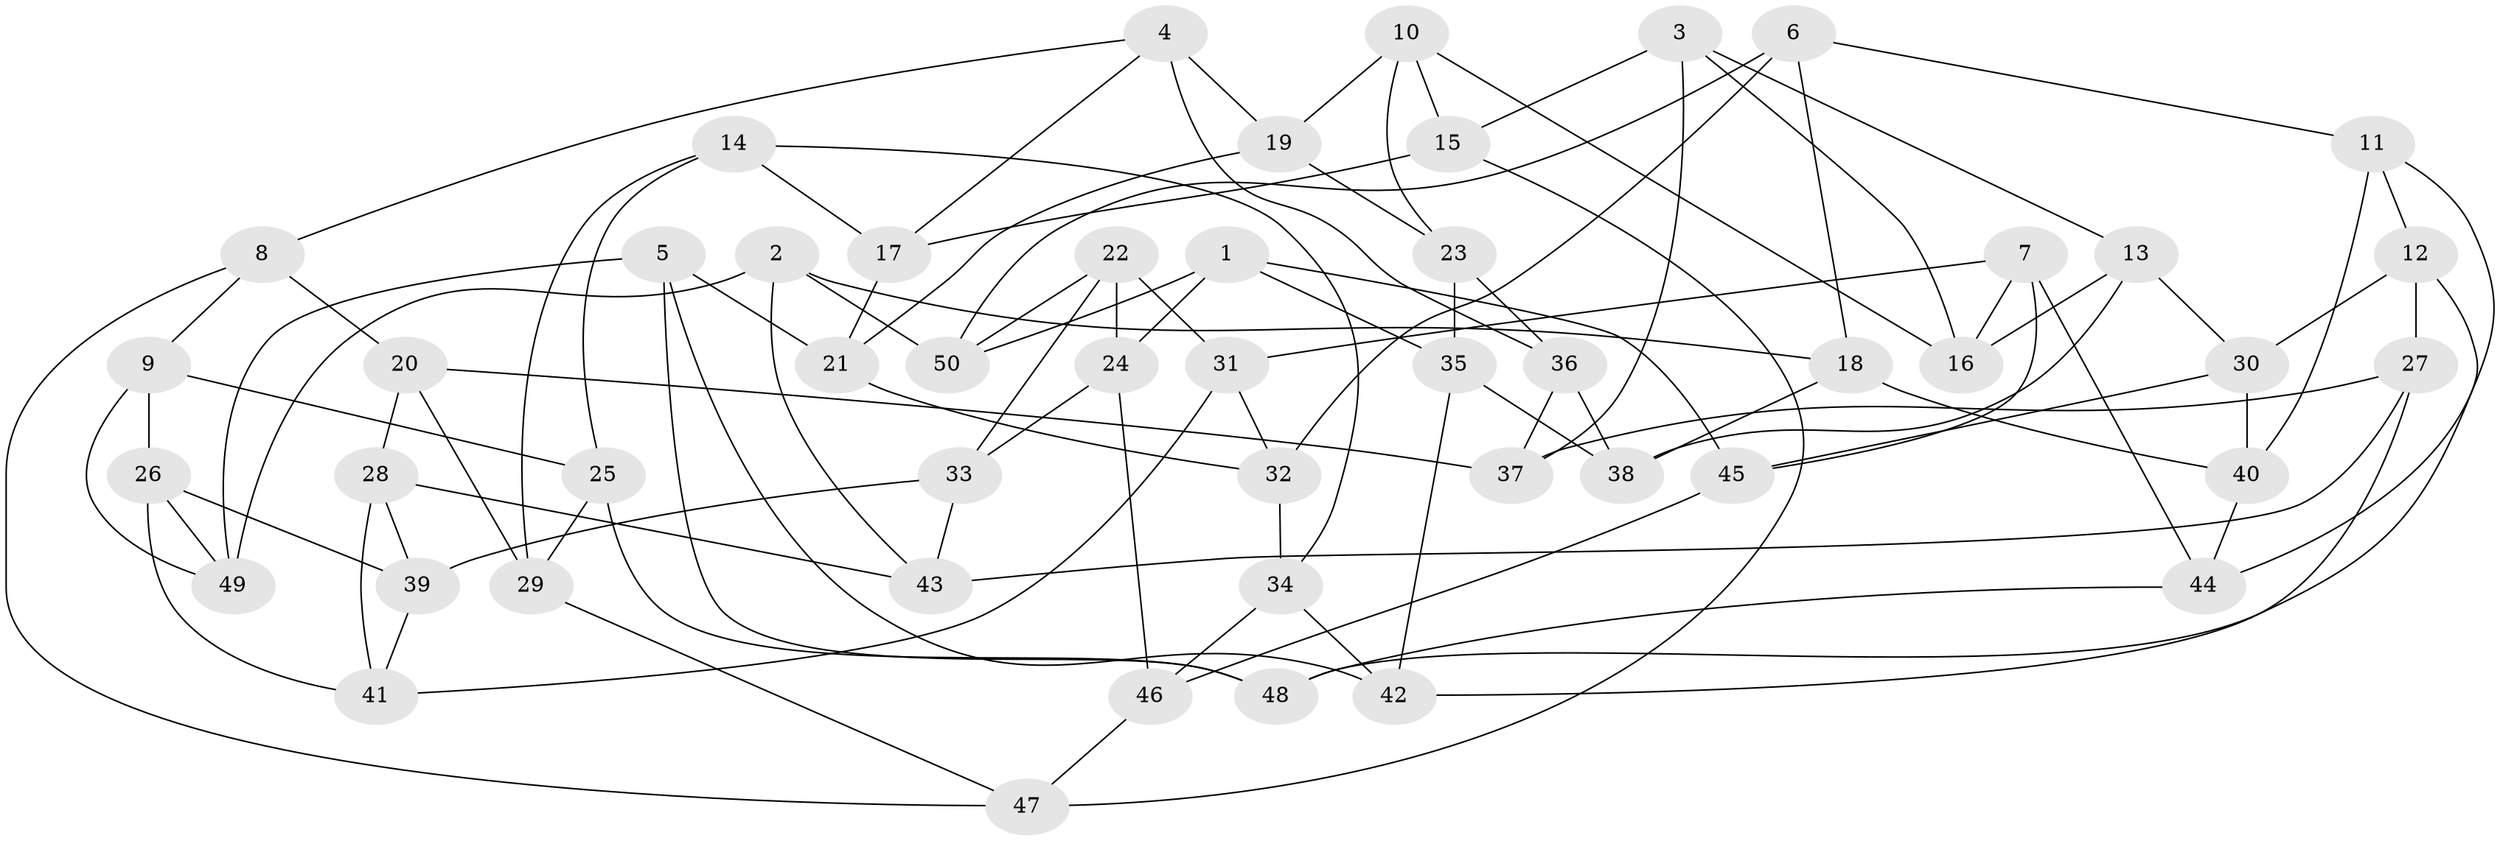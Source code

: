 // Generated by graph-tools (version 1.1) at 2025/11/02/27/25 16:11:47]
// undirected, 50 vertices, 100 edges
graph export_dot {
graph [start="1"]
  node [color=gray90,style=filled];
  1;
  2;
  3;
  4;
  5;
  6;
  7;
  8;
  9;
  10;
  11;
  12;
  13;
  14;
  15;
  16;
  17;
  18;
  19;
  20;
  21;
  22;
  23;
  24;
  25;
  26;
  27;
  28;
  29;
  30;
  31;
  32;
  33;
  34;
  35;
  36;
  37;
  38;
  39;
  40;
  41;
  42;
  43;
  44;
  45;
  46;
  47;
  48;
  49;
  50;
  1 -- 24;
  1 -- 45;
  1 -- 50;
  1 -- 35;
  2 -- 18;
  2 -- 49;
  2 -- 43;
  2 -- 50;
  3 -- 15;
  3 -- 13;
  3 -- 16;
  3 -- 37;
  4 -- 36;
  4 -- 8;
  4 -- 19;
  4 -- 17;
  5 -- 42;
  5 -- 48;
  5 -- 21;
  5 -- 49;
  6 -- 50;
  6 -- 18;
  6 -- 11;
  6 -- 32;
  7 -- 45;
  7 -- 44;
  7 -- 16;
  7 -- 31;
  8 -- 20;
  8 -- 9;
  8 -- 47;
  9 -- 49;
  9 -- 25;
  9 -- 26;
  10 -- 15;
  10 -- 16;
  10 -- 19;
  10 -- 23;
  11 -- 12;
  11 -- 44;
  11 -- 40;
  12 -- 30;
  12 -- 27;
  12 -- 48;
  13 -- 38;
  13 -- 30;
  13 -- 16;
  14 -- 17;
  14 -- 34;
  14 -- 25;
  14 -- 29;
  15 -- 17;
  15 -- 47;
  17 -- 21;
  18 -- 40;
  18 -- 38;
  19 -- 21;
  19 -- 23;
  20 -- 28;
  20 -- 37;
  20 -- 29;
  21 -- 32;
  22 -- 31;
  22 -- 33;
  22 -- 24;
  22 -- 50;
  23 -- 35;
  23 -- 36;
  24 -- 46;
  24 -- 33;
  25 -- 29;
  25 -- 48;
  26 -- 41;
  26 -- 39;
  26 -- 49;
  27 -- 43;
  27 -- 42;
  27 -- 37;
  28 -- 41;
  28 -- 39;
  28 -- 43;
  29 -- 47;
  30 -- 45;
  30 -- 40;
  31 -- 41;
  31 -- 32;
  32 -- 34;
  33 -- 39;
  33 -- 43;
  34 -- 42;
  34 -- 46;
  35 -- 42;
  35 -- 38;
  36 -- 37;
  36 -- 38;
  39 -- 41;
  40 -- 44;
  44 -- 48;
  45 -- 46;
  46 -- 47;
}
